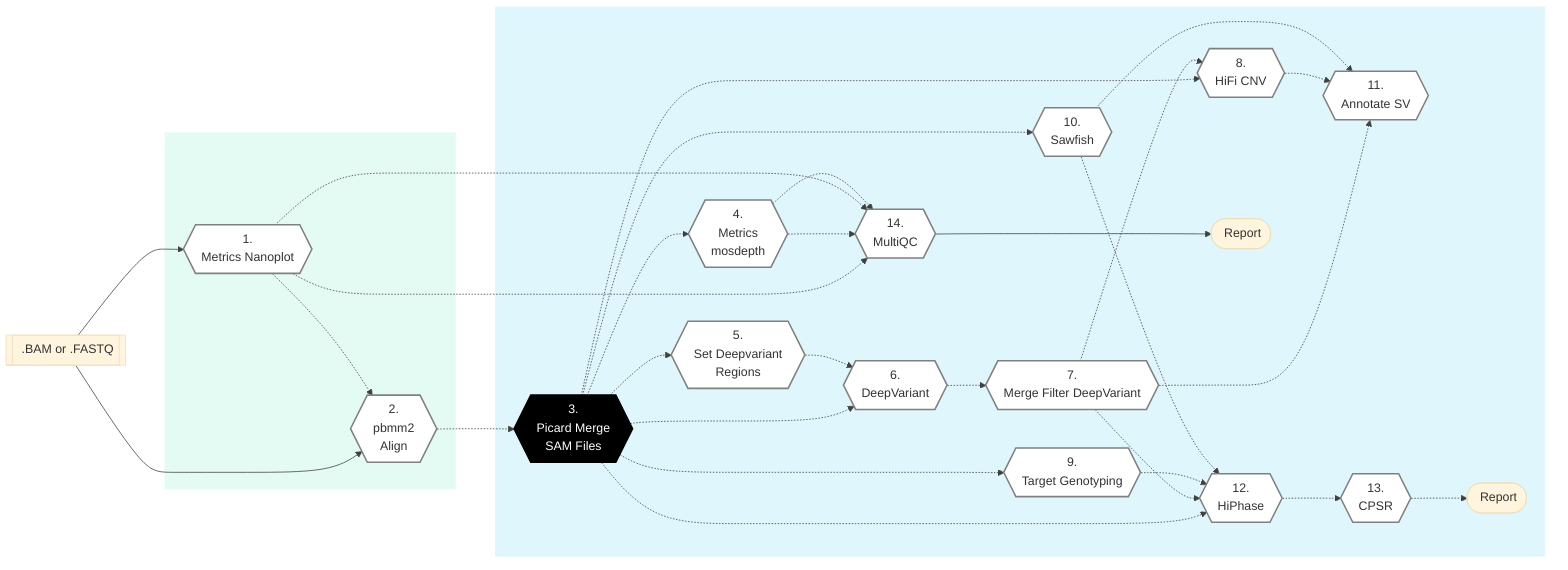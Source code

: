 %%{init: {'theme': 'base', 'themeVariables': { 'lineColor': '#404040'}}}%%

        %% GenPipes Schema for revio.py
        %% Ref: https://github.com/c3g/GenPipes/tree/main/genpipes/pipelines/longread_dnaseq
        %% Author Shaloo Shalini <shalz@hotmail.com>

        graph LR
          Node1{{ 1.<br/> Metrics Nanoplot }}:::nodefill
          Node2{{ 2.<br/> pbmm2 <br/> Align }}:::nodefill
          Node3{{ 3.<br/> Picard Merge <br/> SAM Files }}:::nodefillblack
          Node4{{ 4.<br/> Metrics <br/> mosdepth }}:::nodefill
          Node5{{ 5.<br/> Set Deepvariant <br/> Regions }}:::nodefill
          Node6{{ 6.<br/> DeepVariant }}:::nodefill
          Node7{{ 7.<br/> Merge Filter DeepVariant }}:::nodefill
          Node8{{ 8.<br/> HiFi CNV }}:::nodefill
          Node9{{ 9.<br/> Target Genotyping }}:::nodefill
          Node10{{ 10.<br/> Sawfish }}:::nodefill
          Node11{{ 11.<br/> Annotate SV }}:::nodefill
          Node12{{ 12.<br/> HiPhase }}:::nodefill
          Node13{{ 13.<br/> CPSR }}:::nodefill
          Node14{{ 14.<br/> MultiQC }}:::nodefill
          Output([fa:fa-sticky-note-o Report ])
          CPSROutput([fa:fa-sticky-note-o Report ])

          Input1[[fa:fa-file-archive-o .BAM or .FASTQ]] --> Node1 & Node2
          Node1 -.-> Node2 -.-> Node3 -.-> Node4 & Node5 & Node6 & Node8 & Node9 & Node10 & Node12
          Node5 -.-> Node6
          Node6 -.-> Node7 -.-> Node12
          Node7 -.-> Node8 & Node11
          Node8 & Node10 -.-> Node11
          Node9 & Node10 -.-> Node12 -.-> Node13
          Node1 & Node4 -.-> Node14
          Node13 -.-> CPSROutput
          Node1 & Node4 -.-> Node14
          Node14 ---> Output

          subgraph readSetSteps[" "]
            Node1
            Node2
          end
          subgraph sampleSetSteps[" "]
            Node3          
            Node4          
            Node5
            Node6          
            Node7          
            Node8          
            Node9          
            Node10          
            Node11         
            Node12          
            Node13         
            Node14         
            Output
            CPSROutput([fa:fa-sticky-note-o Report ])
          end
          classDef greenRect fill:#E4FBF4,stroke:white
          class readSetSteps greenRect
          classDef blueRect fill:#DEF6FC,stroke:white
          class sampleSetSteps blueRect
          classDef nodefill fill:#ffffff,stroke:gray,stroke-width:2px
          classDef nodefillblack fill:black,stroke:black,color:white,stroke-width:2px